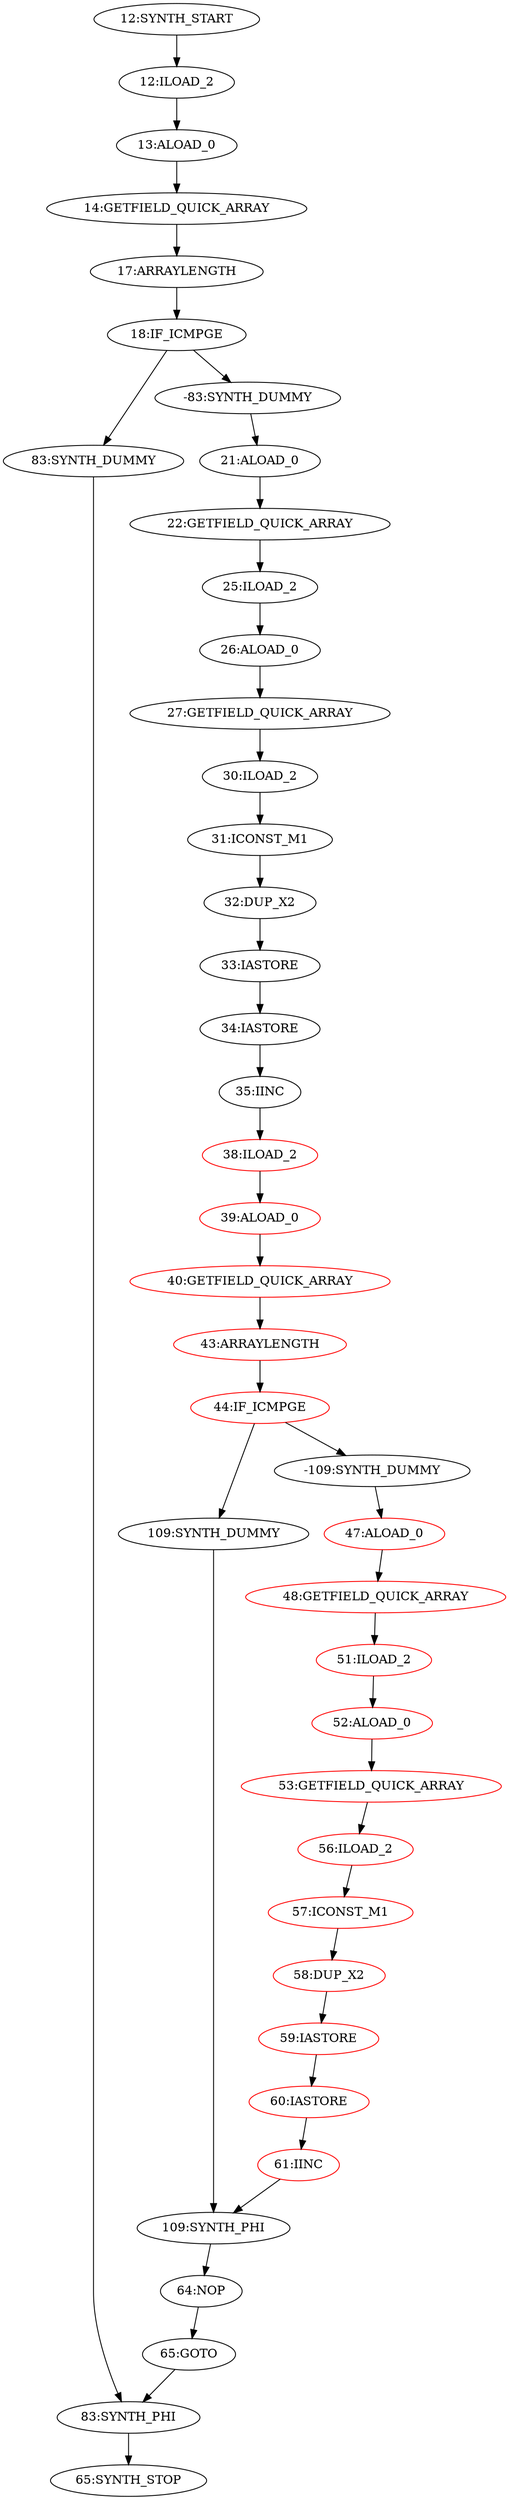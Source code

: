 digraph{
"12:SYNTH_START" -> "12:ILOAD_2";
"12:ILOAD_2" -> "13:ALOAD_0";
"13:ALOAD_0" -> "14:GETFIELD_QUICK_ARRAY";
"14:GETFIELD_QUICK_ARRAY" -> "17:ARRAYLENGTH";
"17:ARRAYLENGTH" -> "18:IF_ICMPGE";
"18:IF_ICMPGE" -> "83:SYNTH_DUMMY";
"18:IF_ICMPGE" -> "-83:SYNTH_DUMMY";
"83:SYNTH_DUMMY" -> "83:SYNTH_PHI";
"-83:SYNTH_DUMMY" -> "21:ALOAD_0";
"21:ALOAD_0" -> "22:GETFIELD_QUICK_ARRAY";
"22:GETFIELD_QUICK_ARRAY" -> "25:ILOAD_2";
"25:ILOAD_2" -> "26:ALOAD_0";
"26:ALOAD_0" -> "27:GETFIELD_QUICK_ARRAY";
"27:GETFIELD_QUICK_ARRAY" -> "30:ILOAD_2";
"30:ILOAD_2" -> "31:ICONST_M1";
"31:ICONST_M1" -> "32:DUP_X2";
"32:DUP_X2" -> "33:IASTORE";
"33:IASTORE" -> "34:IASTORE";
"34:IASTORE" -> "35:IINC";
"35:IINC" -> "38:ILOAD_2";
"38:ILOAD_2" [color = red];
"38:ILOAD_2" -> "39:ALOAD_0";
"39:ALOAD_0" [color = red];
"39:ALOAD_0" -> "40:GETFIELD_QUICK_ARRAY";
"40:GETFIELD_QUICK_ARRAY" [color = red];
"40:GETFIELD_QUICK_ARRAY" -> "43:ARRAYLENGTH";
"43:ARRAYLENGTH" [color = red];
"43:ARRAYLENGTH" -> "44:IF_ICMPGE";
"44:IF_ICMPGE" [color = red];
"44:IF_ICMPGE" -> "109:SYNTH_DUMMY";
"44:IF_ICMPGE" -> "-109:SYNTH_DUMMY";
"109:SYNTH_DUMMY" -> "109:SYNTH_PHI";
"-109:SYNTH_DUMMY" -> "47:ALOAD_0";
"47:ALOAD_0" [color = red];
"47:ALOAD_0" -> "48:GETFIELD_QUICK_ARRAY";
"64:NOP" -> "65:GOTO";
"65:GOTO" -> "83:SYNTH_PHI";
"48:GETFIELD_QUICK_ARRAY" [color = red];
"48:GETFIELD_QUICK_ARRAY" -> "51:ILOAD_2";
"51:ILOAD_2" [color = red];
"51:ILOAD_2" -> "52:ALOAD_0";
"52:ALOAD_0" [color = red];
"52:ALOAD_0" -> "53:GETFIELD_QUICK_ARRAY";
"53:GETFIELD_QUICK_ARRAY" [color = red];
"53:GETFIELD_QUICK_ARRAY" -> "56:ILOAD_2";
"56:ILOAD_2" [color = red];
"56:ILOAD_2" -> "57:ICONST_M1";
"57:ICONST_M1" [color = red];
"57:ICONST_M1" -> "58:DUP_X2";
"58:DUP_X2" [color = red];
"58:DUP_X2" -> "59:IASTORE";
"59:IASTORE" [color = red];
"59:IASTORE" -> "60:IASTORE";
"60:IASTORE" [color = red];
"60:IASTORE" -> "61:IINC";
"61:IINC" [color = red];
"61:IINC" -> "109:SYNTH_PHI";
"109:SYNTH_PHI" -> "64:NOP";
"83:SYNTH_PHI" -> "65:SYNTH_STOP";
}